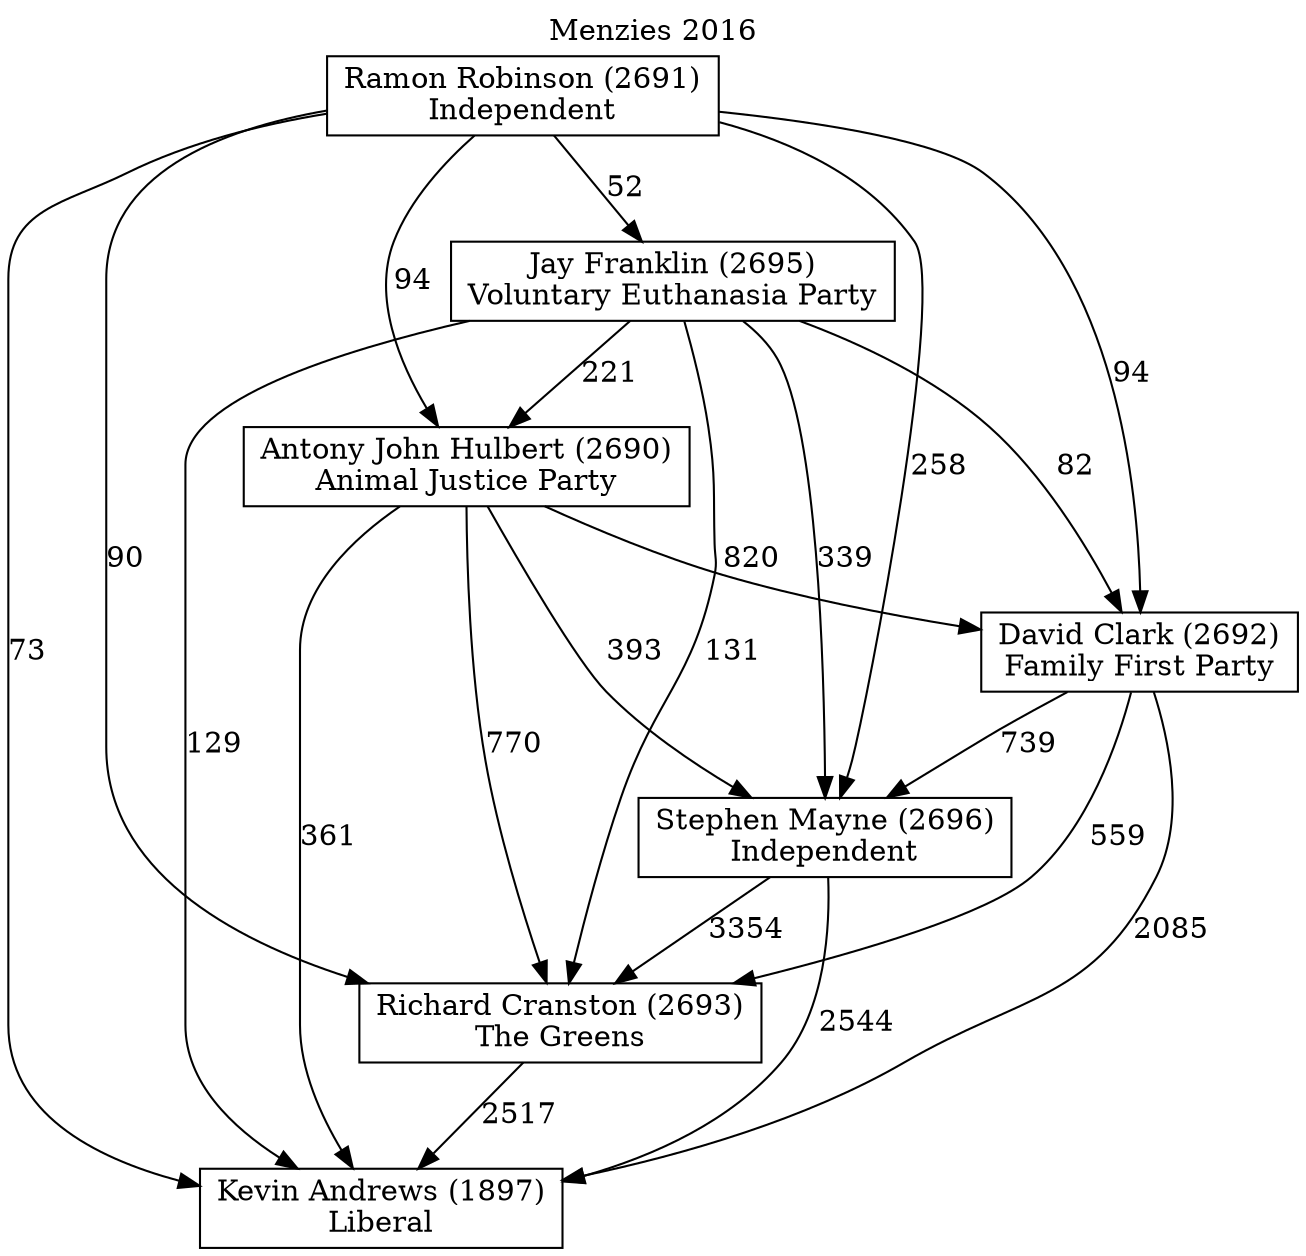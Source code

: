 // House preference flow
digraph "Kevin Andrews (1897)_Menzies_2016" {
	graph [label="Menzies 2016" labelloc=t mclimit=2]
	node [shape=box]
	"Kevin Andrews (1897)" [label="Kevin Andrews (1897)
Liberal"]
	"Richard Cranston (2693)" [label="Richard Cranston (2693)
The Greens"]
	"Stephen Mayne (2696)" [label="Stephen Mayne (2696)
Independent"]
	"David Clark (2692)" [label="David Clark (2692)
Family First Party"]
	"Antony John Hulbert (2690)" [label="Antony John Hulbert (2690)
Animal Justice Party"]
	"Jay Franklin (2695)" [label="Jay Franklin (2695)
Voluntary Euthanasia Party"]
	"Ramon Robinson (2691)" [label="Ramon Robinson (2691)
Independent"]
	"Richard Cranston (2693)" -> "Kevin Andrews (1897)" [label=2517]
	"Stephen Mayne (2696)" -> "Richard Cranston (2693)" [label=3354]
	"David Clark (2692)" -> "Stephen Mayne (2696)" [label=739]
	"Antony John Hulbert (2690)" -> "David Clark (2692)" [label=820]
	"Jay Franklin (2695)" -> "Antony John Hulbert (2690)" [label=221]
	"Ramon Robinson (2691)" -> "Jay Franklin (2695)" [label=52]
	"Stephen Mayne (2696)" -> "Kevin Andrews (1897)" [label=2544]
	"David Clark (2692)" -> "Kevin Andrews (1897)" [label=2085]
	"Antony John Hulbert (2690)" -> "Kevin Andrews (1897)" [label=361]
	"Jay Franklin (2695)" -> "Kevin Andrews (1897)" [label=129]
	"Ramon Robinson (2691)" -> "Kevin Andrews (1897)" [label=73]
	"Ramon Robinson (2691)" -> "Antony John Hulbert (2690)" [label=94]
	"Jay Franklin (2695)" -> "David Clark (2692)" [label=82]
	"Ramon Robinson (2691)" -> "David Clark (2692)" [label=94]
	"Antony John Hulbert (2690)" -> "Stephen Mayne (2696)" [label=393]
	"Jay Franklin (2695)" -> "Stephen Mayne (2696)" [label=339]
	"Ramon Robinson (2691)" -> "Stephen Mayne (2696)" [label=258]
	"David Clark (2692)" -> "Richard Cranston (2693)" [label=559]
	"Antony John Hulbert (2690)" -> "Richard Cranston (2693)" [label=770]
	"Jay Franklin (2695)" -> "Richard Cranston (2693)" [label=131]
	"Ramon Robinson (2691)" -> "Richard Cranston (2693)" [label=90]
}
